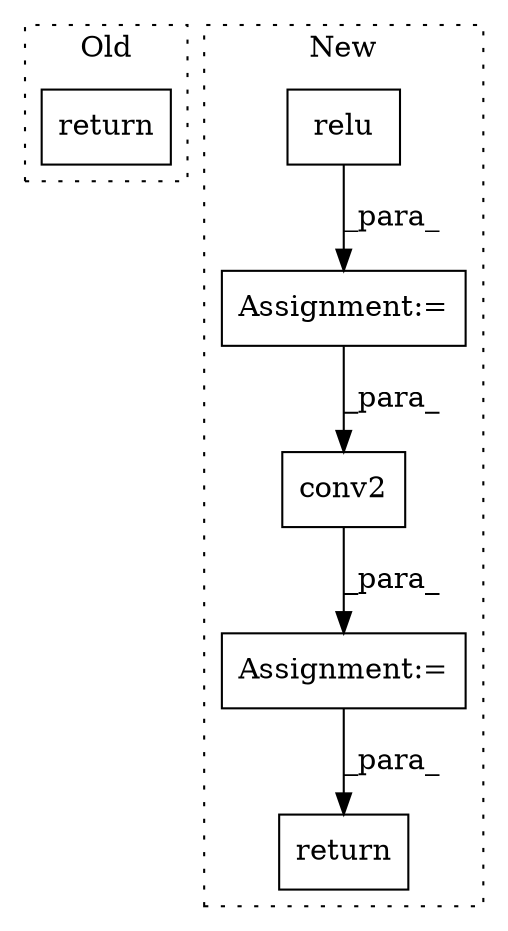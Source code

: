 digraph G {
subgraph cluster0 {
1 [label="return" a="41" s="1580" l="7" shape="box"];
label = "Old";
style="dotted";
}
subgraph cluster1 {
2 [label="conv2" a="32" s="1223,1279" l="11,1" shape="box"];
3 [label="relu" a="32" s="1063,1130" l="5,1" shape="box"];
4 [label="Assignment:=" a="7" s="1217" l="1" shape="box"];
5 [label="Assignment:=" a="7" s="1042" l="1" shape="box"];
6 [label="return" a="41" s="1286" l="7" shape="box"];
label = "New";
style="dotted";
}
2 -> 4 [label="_para_"];
3 -> 5 [label="_para_"];
4 -> 6 [label="_para_"];
5 -> 2 [label="_para_"];
}